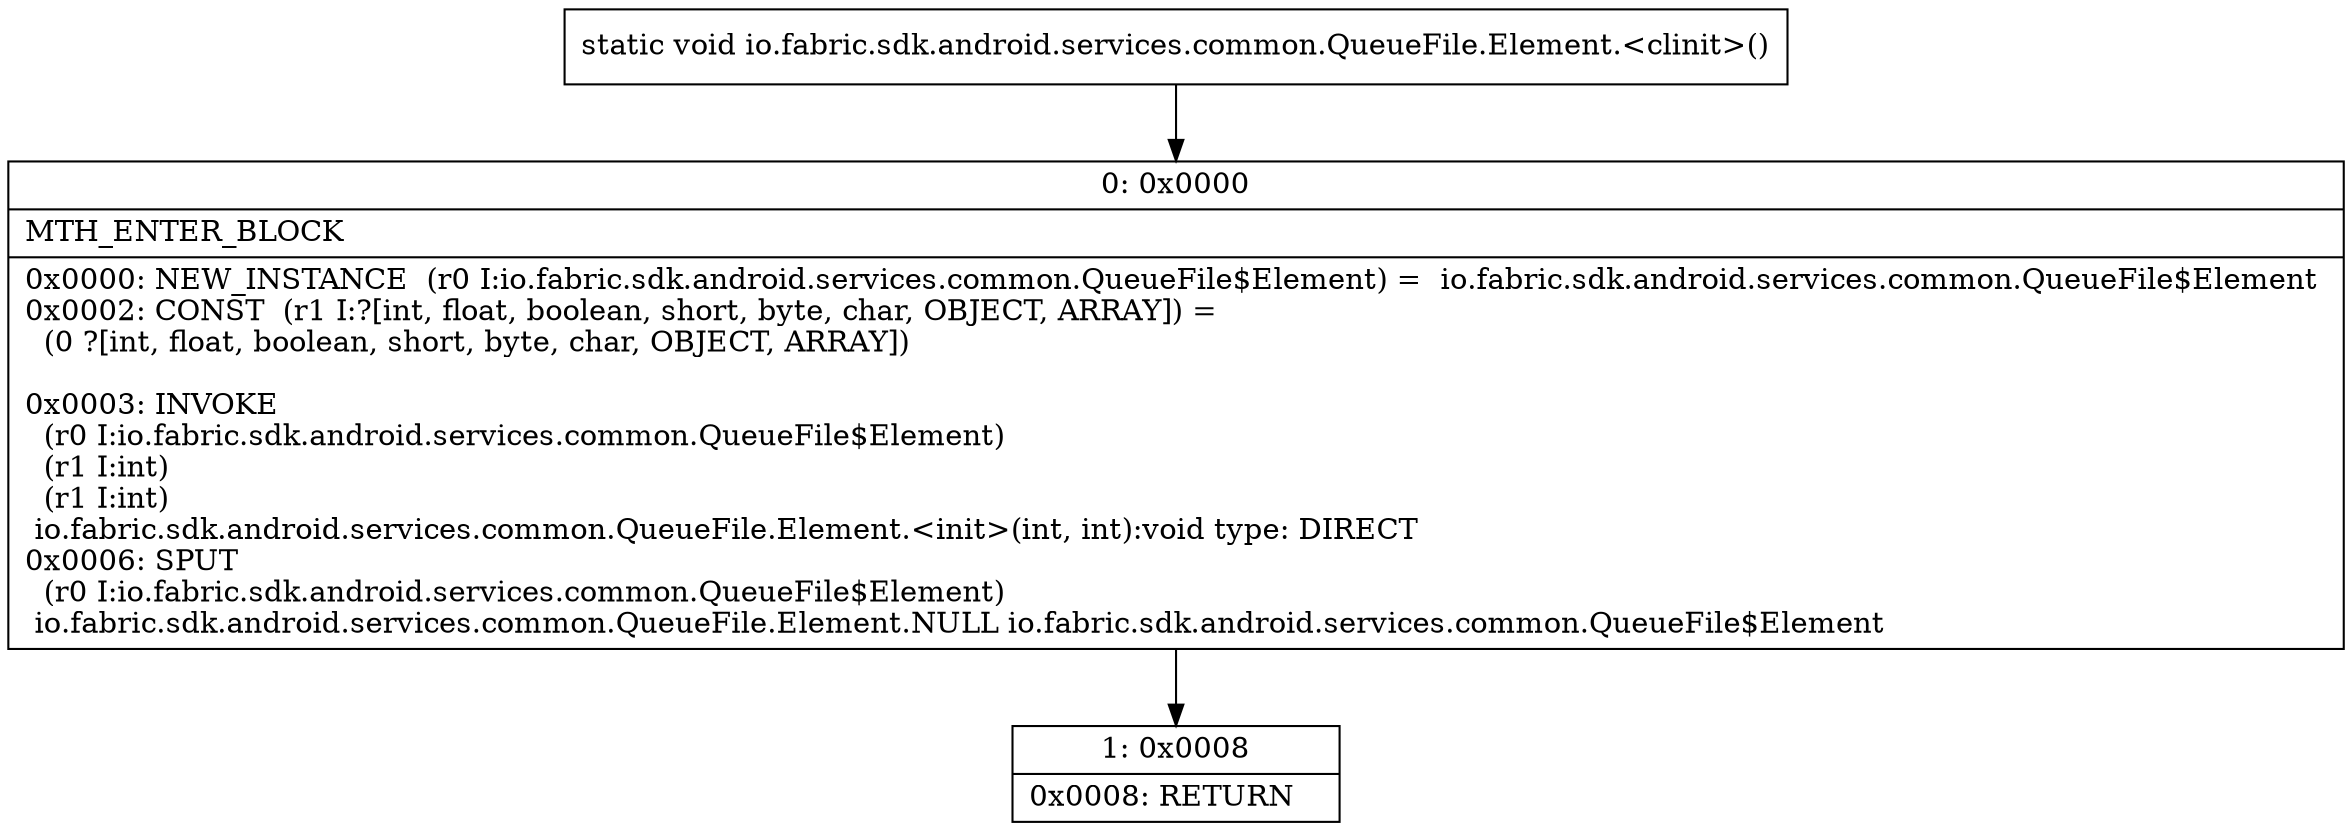 digraph "CFG forio.fabric.sdk.android.services.common.QueueFile.Element.\<clinit\>()V" {
Node_0 [shape=record,label="{0\:\ 0x0000|MTH_ENTER_BLOCK\l|0x0000: NEW_INSTANCE  (r0 I:io.fabric.sdk.android.services.common.QueueFile$Element) =  io.fabric.sdk.android.services.common.QueueFile$Element \l0x0002: CONST  (r1 I:?[int, float, boolean, short, byte, char, OBJECT, ARRAY]) = \l  (0 ?[int, float, boolean, short, byte, char, OBJECT, ARRAY])\l \l0x0003: INVOKE  \l  (r0 I:io.fabric.sdk.android.services.common.QueueFile$Element)\l  (r1 I:int)\l  (r1 I:int)\l io.fabric.sdk.android.services.common.QueueFile.Element.\<init\>(int, int):void type: DIRECT \l0x0006: SPUT  \l  (r0 I:io.fabric.sdk.android.services.common.QueueFile$Element)\l io.fabric.sdk.android.services.common.QueueFile.Element.NULL io.fabric.sdk.android.services.common.QueueFile$Element \l}"];
Node_1 [shape=record,label="{1\:\ 0x0008|0x0008: RETURN   \l}"];
MethodNode[shape=record,label="{static void io.fabric.sdk.android.services.common.QueueFile.Element.\<clinit\>() }"];
MethodNode -> Node_0;
Node_0 -> Node_1;
}

